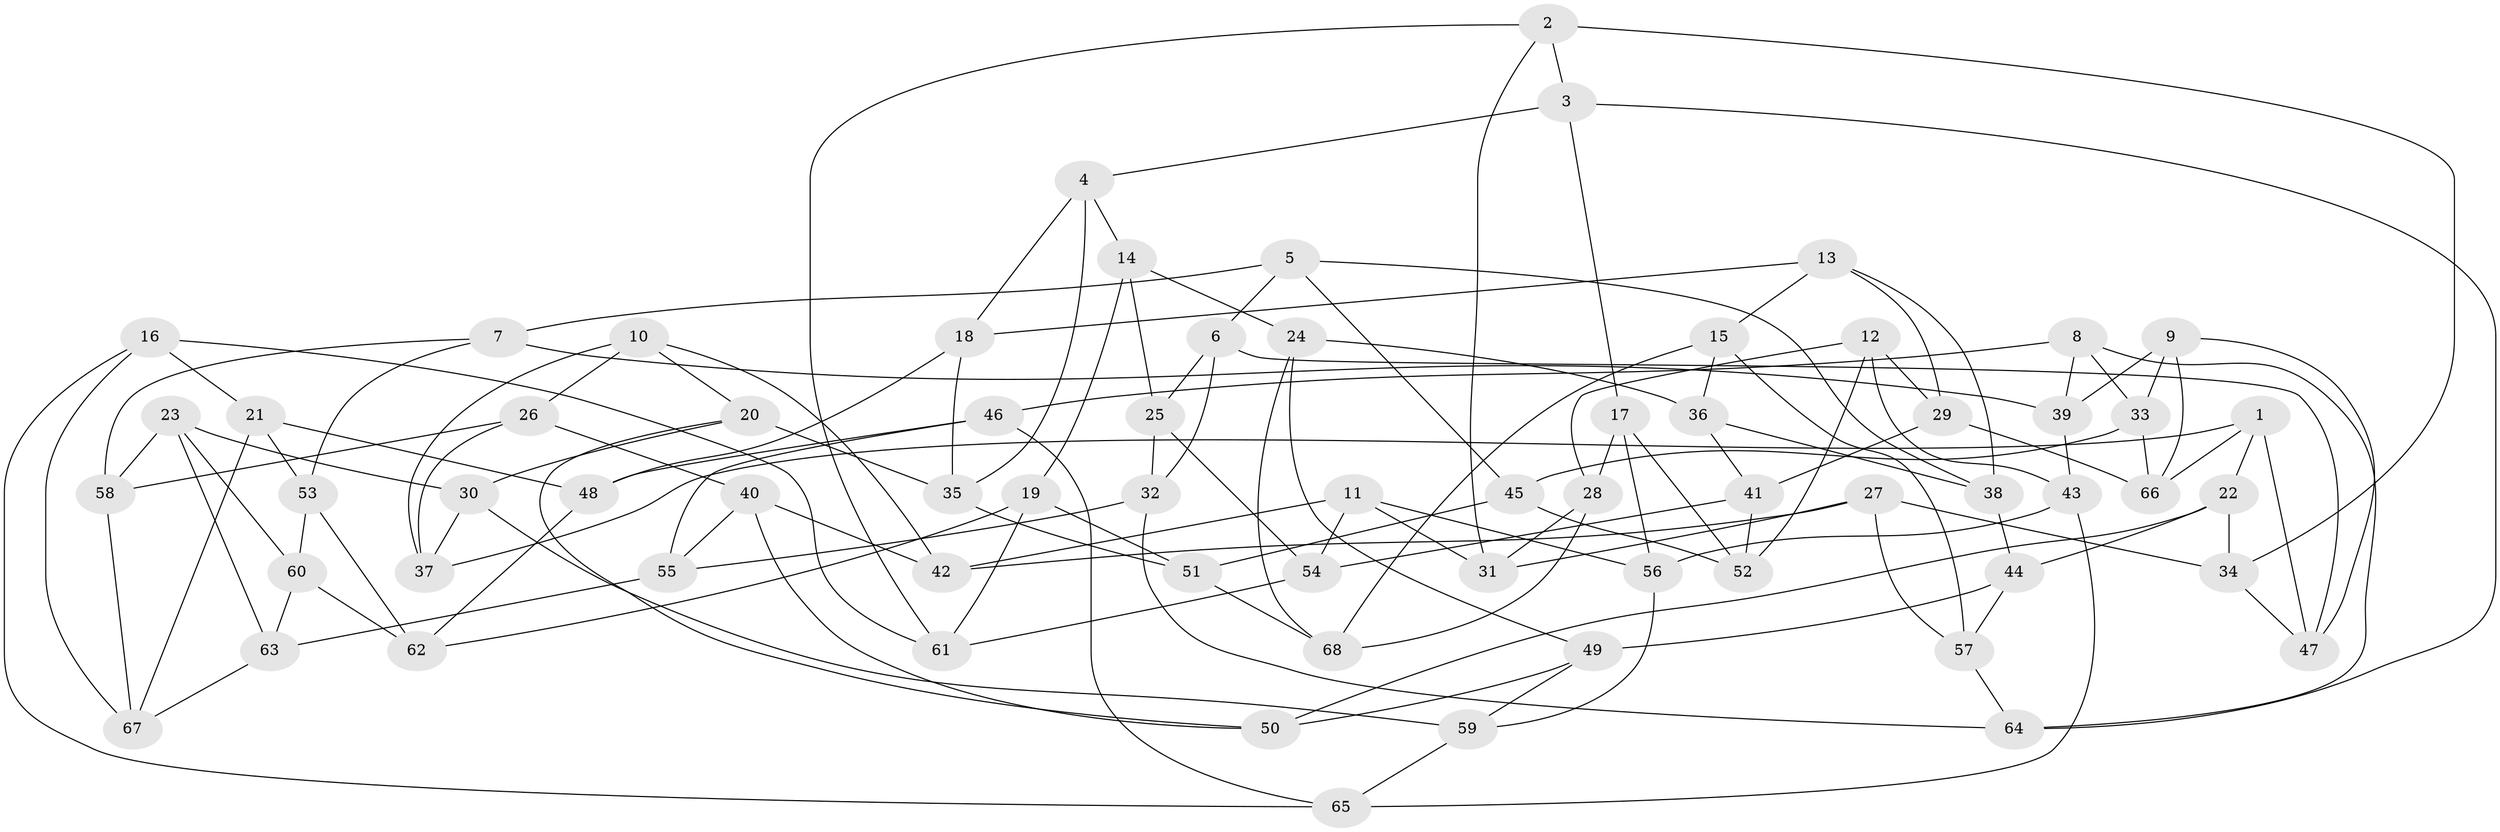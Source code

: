 // Generated by graph-tools (version 1.1) at 2025/11/02/27/25 16:11:47]
// undirected, 68 vertices, 136 edges
graph export_dot {
graph [start="1"]
  node [color=gray90,style=filled];
  1;
  2;
  3;
  4;
  5;
  6;
  7;
  8;
  9;
  10;
  11;
  12;
  13;
  14;
  15;
  16;
  17;
  18;
  19;
  20;
  21;
  22;
  23;
  24;
  25;
  26;
  27;
  28;
  29;
  30;
  31;
  32;
  33;
  34;
  35;
  36;
  37;
  38;
  39;
  40;
  41;
  42;
  43;
  44;
  45;
  46;
  47;
  48;
  49;
  50;
  51;
  52;
  53;
  54;
  55;
  56;
  57;
  58;
  59;
  60;
  61;
  62;
  63;
  64;
  65;
  66;
  67;
  68;
  1 -- 22;
  1 -- 47;
  1 -- 66;
  1 -- 37;
  2 -- 61;
  2 -- 34;
  2 -- 31;
  2 -- 3;
  3 -- 17;
  3 -- 4;
  3 -- 64;
  4 -- 35;
  4 -- 18;
  4 -- 14;
  5 -- 7;
  5 -- 6;
  5 -- 45;
  5 -- 38;
  6 -- 32;
  6 -- 47;
  6 -- 25;
  7 -- 58;
  7 -- 39;
  7 -- 53;
  8 -- 64;
  8 -- 33;
  8 -- 39;
  8 -- 46;
  9 -- 39;
  9 -- 47;
  9 -- 33;
  9 -- 66;
  10 -- 42;
  10 -- 37;
  10 -- 20;
  10 -- 26;
  11 -- 31;
  11 -- 54;
  11 -- 56;
  11 -- 42;
  12 -- 52;
  12 -- 29;
  12 -- 43;
  12 -- 28;
  13 -- 38;
  13 -- 29;
  13 -- 15;
  13 -- 18;
  14 -- 19;
  14 -- 24;
  14 -- 25;
  15 -- 57;
  15 -- 36;
  15 -- 68;
  16 -- 61;
  16 -- 67;
  16 -- 21;
  16 -- 65;
  17 -- 52;
  17 -- 28;
  17 -- 56;
  18 -- 48;
  18 -- 35;
  19 -- 61;
  19 -- 62;
  19 -- 51;
  20 -- 35;
  20 -- 30;
  20 -- 50;
  21 -- 48;
  21 -- 67;
  21 -- 53;
  22 -- 50;
  22 -- 44;
  22 -- 34;
  23 -- 58;
  23 -- 30;
  23 -- 60;
  23 -- 63;
  24 -- 68;
  24 -- 36;
  24 -- 49;
  25 -- 32;
  25 -- 54;
  26 -- 40;
  26 -- 58;
  26 -- 37;
  27 -- 34;
  27 -- 42;
  27 -- 31;
  27 -- 57;
  28 -- 68;
  28 -- 31;
  29 -- 66;
  29 -- 41;
  30 -- 59;
  30 -- 37;
  32 -- 64;
  32 -- 55;
  33 -- 45;
  33 -- 66;
  34 -- 47;
  35 -- 51;
  36 -- 38;
  36 -- 41;
  38 -- 44;
  39 -- 43;
  40 -- 55;
  40 -- 42;
  40 -- 50;
  41 -- 52;
  41 -- 54;
  43 -- 65;
  43 -- 56;
  44 -- 57;
  44 -- 49;
  45 -- 51;
  45 -- 52;
  46 -- 55;
  46 -- 48;
  46 -- 65;
  48 -- 62;
  49 -- 59;
  49 -- 50;
  51 -- 68;
  53 -- 60;
  53 -- 62;
  54 -- 61;
  55 -- 63;
  56 -- 59;
  57 -- 64;
  58 -- 67;
  59 -- 65;
  60 -- 63;
  60 -- 62;
  63 -- 67;
}
